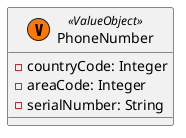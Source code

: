 @startuml

class PhoneNumber << (V,#FF7700) ValueObject >> {
    - countryCode: Integer
    - areaCode: Integer
    - serialNumber: String
}

@enduml